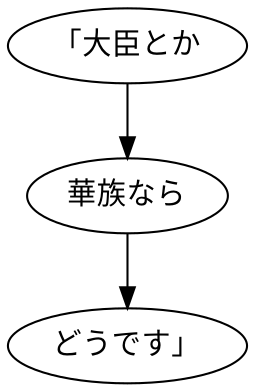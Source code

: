 digraph graph8722 {
	node0 [label="「大臣とか"];
	node1 [label="華族なら"];
	node2 [label="どうです」"];
	node0 -> node1;
	node1 -> node2;
}
